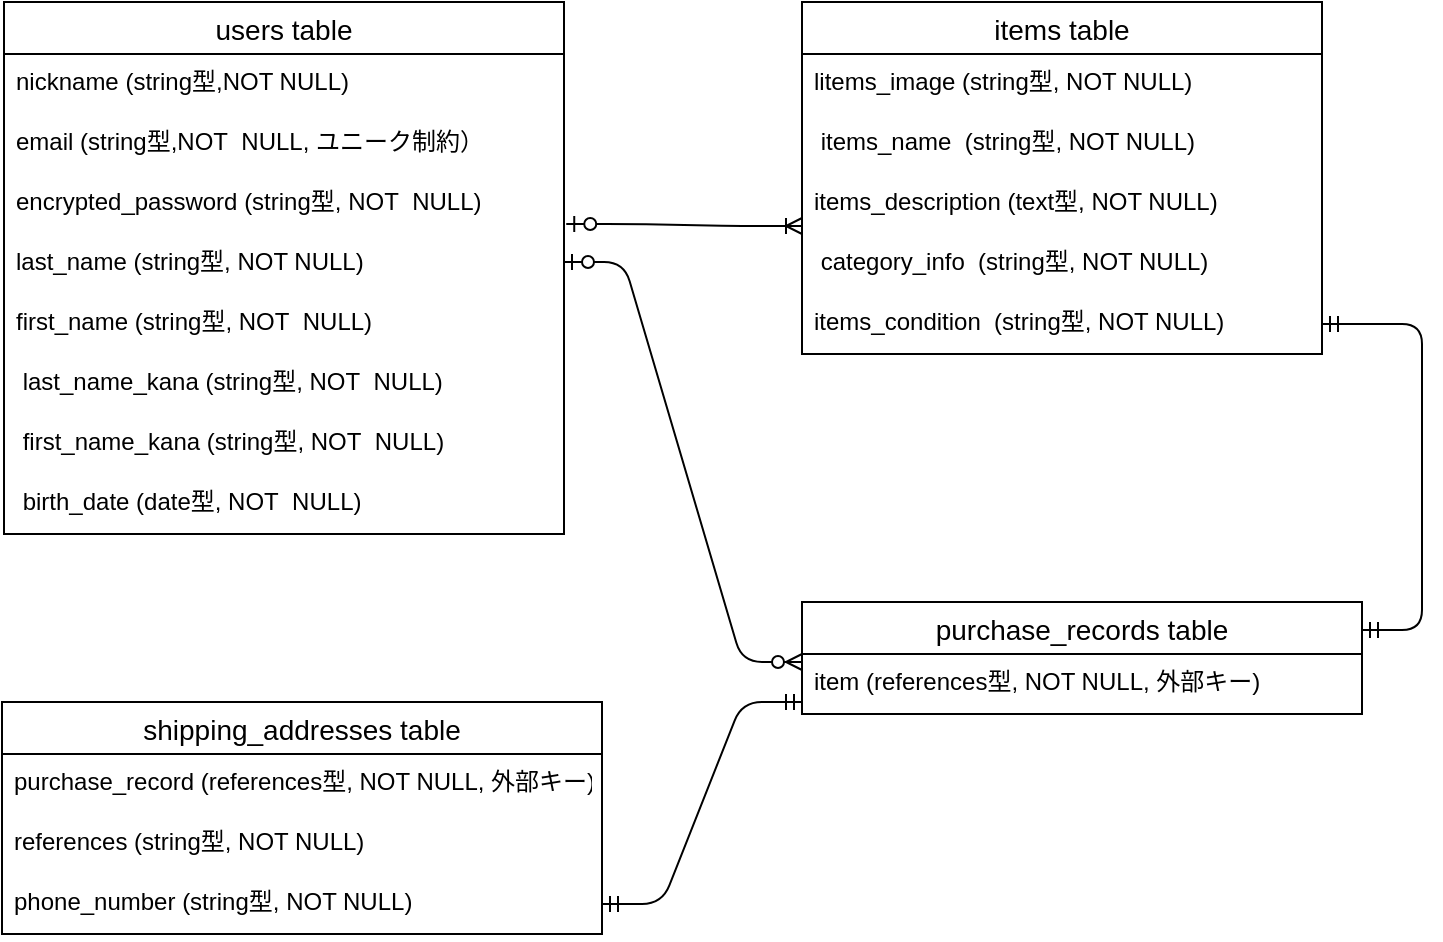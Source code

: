 <mxfile>
    <diagram id="MxuC3IoGH4ojOCcU3gQt" name="ページ1">
        <mxGraphModel dx="1163" dy="779" grid="1" gridSize="10" guides="1" tooltips="1" connect="1" arrows="1" fold="1" page="1" pageScale="1" pageWidth="827" pageHeight="1169" math="0" shadow="0">
            <root>
                <mxCell id="0"/>
                <mxCell id="1" parent="0"/>
                <mxCell id="yUhPNyZuzkluN0zfqJiq-1" value="users table" style="swimlane;fontStyle=0;childLayout=stackLayout;horizontal=1;startSize=26;horizontalStack=0;resizeParent=1;resizeParentMax=0;resizeLast=0;collapsible=1;marginBottom=0;align=center;fontSize=14;" vertex="1" parent="1">
                    <mxGeometry x="41" y="70" width="280" height="266" as="geometry"/>
                </mxCell>
                <mxCell id="yUhPNyZuzkluN0zfqJiq-2" value="nickname (string型,NOT NULL)" style="text;strokeColor=none;fillColor=none;spacingLeft=4;spacingRight=4;overflow=hidden;rotatable=0;points=[[0,0.5],[1,0.5]];portConstraint=eastwest;fontSize=12;" vertex="1" parent="yUhPNyZuzkluN0zfqJiq-1">
                    <mxGeometry y="26" width="280" height="30" as="geometry"/>
                </mxCell>
                <mxCell id="yUhPNyZuzkluN0zfqJiq-3" value="email (string型,NOT  NULL, ユニーク制約）&#10;" style="text;strokeColor=none;fillColor=none;spacingLeft=4;spacingRight=4;overflow=hidden;rotatable=0;points=[[0,0.5],[1,0.5]];portConstraint=eastwest;fontSize=12;" vertex="1" parent="yUhPNyZuzkluN0zfqJiq-1">
                    <mxGeometry y="56" width="280" height="30" as="geometry"/>
                </mxCell>
                <mxCell id="yUhPNyZuzkluN0zfqJiq-11" value="encrypted_password (string型, NOT  NULL)&#10;" style="text;strokeColor=none;fillColor=none;spacingLeft=4;spacingRight=4;overflow=hidden;rotatable=0;points=[[0,0.5],[1,0.5]];portConstraint=eastwest;fontSize=12;" vertex="1" parent="yUhPNyZuzkluN0zfqJiq-1">
                    <mxGeometry y="86" width="280" height="30" as="geometry"/>
                </mxCell>
                <mxCell id="yUhPNyZuzkluN0zfqJiq-17" value="last_name (string型, NOT NULL)" style="text;strokeColor=none;fillColor=none;spacingLeft=4;spacingRight=4;overflow=hidden;rotatable=0;points=[[0,0.5],[1,0.5]];portConstraint=eastwest;fontSize=12;" vertex="1" parent="yUhPNyZuzkluN0zfqJiq-1">
                    <mxGeometry y="116" width="280" height="30" as="geometry"/>
                </mxCell>
                <mxCell id="yUhPNyZuzkluN0zfqJiq-18" value="first_name (string型, NOT  NULL)&#10;" style="text;strokeColor=none;fillColor=none;spacingLeft=4;spacingRight=4;overflow=hidden;rotatable=0;points=[[0,0.5],[1,0.5]];portConstraint=eastwest;fontSize=12;" vertex="1" parent="yUhPNyZuzkluN0zfqJiq-1">
                    <mxGeometry y="146" width="280" height="30" as="geometry"/>
                </mxCell>
                <mxCell id="yUhPNyZuzkluN0zfqJiq-15" value=" last_name_kana (string型, NOT  NULL)&#10;" style="text;strokeColor=none;fillColor=none;spacingLeft=4;spacingRight=4;overflow=hidden;rotatable=0;points=[[0,0.5],[1,0.5]];portConstraint=eastwest;fontSize=12;" vertex="1" parent="yUhPNyZuzkluN0zfqJiq-1">
                    <mxGeometry y="176" width="280" height="30" as="geometry"/>
                </mxCell>
                <mxCell id="yUhPNyZuzkluN0zfqJiq-19" value=" first_name_kana (string型, NOT  NULL)&#10;" style="text;strokeColor=none;fillColor=none;spacingLeft=4;spacingRight=4;overflow=hidden;rotatable=0;points=[[0,0.5],[1,0.5]];portConstraint=eastwest;fontSize=12;" vertex="1" parent="yUhPNyZuzkluN0zfqJiq-1">
                    <mxGeometry y="206" width="280" height="30" as="geometry"/>
                </mxCell>
                <mxCell id="yUhPNyZuzkluN0zfqJiq-13" value=" birth_date (date型, NOT  NULL)&#10;" style="text;strokeColor=none;fillColor=none;spacingLeft=4;spacingRight=4;overflow=hidden;rotatable=0;points=[[0,0.5],[1,0.5]];portConstraint=eastwest;fontSize=12;" vertex="1" parent="yUhPNyZuzkluN0zfqJiq-1">
                    <mxGeometry y="236" width="280" height="30" as="geometry"/>
                </mxCell>
                <mxCell id="yUhPNyZuzkluN0zfqJiq-20" value="items table" style="swimlane;fontStyle=0;childLayout=stackLayout;horizontal=1;startSize=26;horizontalStack=0;resizeParent=1;resizeParentMax=0;resizeLast=0;collapsible=1;marginBottom=0;align=center;fontSize=14;" vertex="1" parent="1">
                    <mxGeometry x="440" y="70" width="260" height="176" as="geometry"/>
                </mxCell>
                <mxCell id="yUhPNyZuzkluN0zfqJiq-21" value="litems_image (string型, NOT NULL)" style="text;strokeColor=none;fillColor=none;spacingLeft=4;spacingRight=4;overflow=hidden;rotatable=0;points=[[0,0.5],[1,0.5]];portConstraint=eastwest;fontSize=12;" vertex="1" parent="yUhPNyZuzkluN0zfqJiq-20">
                    <mxGeometry y="26" width="260" height="30" as="geometry"/>
                </mxCell>
                <mxCell id="yUhPNyZuzkluN0zfqJiq-24" value=" items_name  (string型, NOT NULL)" style="text;strokeColor=none;fillColor=none;spacingLeft=4;spacingRight=4;overflow=hidden;rotatable=0;points=[[0,0.5],[1,0.5]];portConstraint=eastwest;fontSize=12;" vertex="1" parent="yUhPNyZuzkluN0zfqJiq-20">
                    <mxGeometry y="56" width="260" height="30" as="geometry"/>
                </mxCell>
                <mxCell id="yUhPNyZuzkluN0zfqJiq-25" value="items_description (text型, NOT NULL)" style="text;strokeColor=none;fillColor=none;spacingLeft=4;spacingRight=4;overflow=hidden;rotatable=0;points=[[0,0.5],[1,0.5]];portConstraint=eastwest;fontSize=12;" vertex="1" parent="yUhPNyZuzkluN0zfqJiq-20">
                    <mxGeometry y="86" width="260" height="30" as="geometry"/>
                </mxCell>
                <mxCell id="yUhPNyZuzkluN0zfqJiq-22" value=" category_info  (string型, NOT NULL)" style="text;strokeColor=none;fillColor=none;spacingLeft=4;spacingRight=4;overflow=hidden;rotatable=0;points=[[0,0.5],[1,0.5]];portConstraint=eastwest;fontSize=12;" vertex="1" parent="yUhPNyZuzkluN0zfqJiq-20">
                    <mxGeometry y="116" width="260" height="30" as="geometry"/>
                </mxCell>
                <mxCell id="yUhPNyZuzkluN0zfqJiq-23" value="items_condition  (string型, NOT NULL)" style="text;strokeColor=none;fillColor=none;spacingLeft=4;spacingRight=4;overflow=hidden;rotatable=0;points=[[0,0.5],[1,0.5]];portConstraint=eastwest;fontSize=12;" vertex="1" parent="yUhPNyZuzkluN0zfqJiq-20">
                    <mxGeometry y="146" width="260" height="30" as="geometry"/>
                </mxCell>
                <mxCell id="yUhPNyZuzkluN0zfqJiq-26" value="purchase_records table" style="swimlane;fontStyle=0;childLayout=stackLayout;horizontal=1;startSize=26;horizontalStack=0;resizeParent=1;resizeParentMax=0;resizeLast=0;collapsible=1;marginBottom=0;align=center;fontSize=14;" vertex="1" parent="1">
                    <mxGeometry x="440" y="370" width="280" height="56" as="geometry"/>
                </mxCell>
                <mxCell id="yUhPNyZuzkluN0zfqJiq-29" value="item (references型, NOT NULL, 外部キー)" style="text;strokeColor=none;fillColor=none;spacingLeft=4;spacingRight=4;overflow=hidden;rotatable=0;points=[[0,0.5],[1,0.5]];portConstraint=eastwest;fontSize=12;" vertex="1" parent="yUhPNyZuzkluN0zfqJiq-26">
                    <mxGeometry y="26" width="280" height="30" as="geometry"/>
                </mxCell>
                <mxCell id="yUhPNyZuzkluN0zfqJiq-30" value="shipping_addresses table" style="swimlane;fontStyle=0;childLayout=stackLayout;horizontal=1;startSize=26;horizontalStack=0;resizeParent=1;resizeParentMax=0;resizeLast=0;collapsible=1;marginBottom=0;align=center;fontSize=14;" vertex="1" parent="1">
                    <mxGeometry x="40" y="420" width="300" height="116" as="geometry"/>
                </mxCell>
                <mxCell id="yUhPNyZuzkluN0zfqJiq-31" value="purchase_record (references型, NOT NULL, 外部キー)" style="text;strokeColor=none;fillColor=none;spacingLeft=4;spacingRight=4;overflow=hidden;rotatable=0;points=[[0,0.5],[1,0.5]];portConstraint=eastwest;fontSize=12;" vertex="1" parent="yUhPNyZuzkluN0zfqJiq-30">
                    <mxGeometry y="26" width="300" height="30" as="geometry"/>
                </mxCell>
                <mxCell id="yUhPNyZuzkluN0zfqJiq-32" value="references (string型, NOT NULL)" style="text;strokeColor=none;fillColor=none;spacingLeft=4;spacingRight=4;overflow=hidden;rotatable=0;points=[[0,0.5],[1,0.5]];portConstraint=eastwest;fontSize=12;" vertex="1" parent="yUhPNyZuzkluN0zfqJiq-30">
                    <mxGeometry y="56" width="300" height="30" as="geometry"/>
                </mxCell>
                <mxCell id="yUhPNyZuzkluN0zfqJiq-33" value="phone_number (string型, NOT NULL)" style="text;strokeColor=none;fillColor=none;spacingLeft=4;spacingRight=4;overflow=hidden;rotatable=0;points=[[0,0.5],[1,0.5]];portConstraint=eastwest;fontSize=12;" vertex="1" parent="yUhPNyZuzkluN0zfqJiq-30">
                    <mxGeometry y="86" width="300" height="30" as="geometry"/>
                </mxCell>
                <mxCell id="yUhPNyZuzkluN0zfqJiq-34" value="" style="edgeStyle=entityRelationEdgeStyle;fontSize=12;html=1;endArrow=ERoneToMany;startArrow=ERzeroToOne;exitX=1.004;exitY=0.833;exitDx=0;exitDy=0;exitPerimeter=0;" edge="1" parent="1" source="yUhPNyZuzkluN0zfqJiq-11">
                    <mxGeometry width="100" height="100" relative="1" as="geometry">
                        <mxPoint x="330" y="180" as="sourcePoint"/>
                        <mxPoint x="440" y="182" as="targetPoint"/>
                    </mxGeometry>
                </mxCell>
                <mxCell id="yUhPNyZuzkluN0zfqJiq-37" value="" style="edgeStyle=entityRelationEdgeStyle;fontSize=12;html=1;endArrow=ERzeroToMany;startArrow=ERzeroToOne;" edge="1" parent="1">
                    <mxGeometry width="100" height="100" relative="1" as="geometry">
                        <mxPoint x="321" y="200" as="sourcePoint"/>
                        <mxPoint x="440" y="400" as="targetPoint"/>
                    </mxGeometry>
                </mxCell>
                <mxCell id="yUhPNyZuzkluN0zfqJiq-38" value="" style="edgeStyle=entityRelationEdgeStyle;fontSize=12;html=1;endArrow=ERmandOne;startArrow=ERmandOne;entryX=1;entryY=0.5;entryDx=0;entryDy=0;" edge="1" parent="1" target="yUhPNyZuzkluN0zfqJiq-23">
                    <mxGeometry width="100" height="100" relative="1" as="geometry">
                        <mxPoint x="720" y="384" as="sourcePoint"/>
                        <mxPoint x="630" y="260" as="targetPoint"/>
                    </mxGeometry>
                </mxCell>
                <mxCell id="yUhPNyZuzkluN0zfqJiq-39" value="" style="edgeStyle=entityRelationEdgeStyle;fontSize=12;html=1;endArrow=ERmandOne;startArrow=ERmandOne;exitX=1;exitY=0.5;exitDx=0;exitDy=0;" edge="1" parent="1" source="yUhPNyZuzkluN0zfqJiq-33">
                    <mxGeometry width="100" height="100" relative="1" as="geometry">
                        <mxPoint x="340" y="520" as="sourcePoint"/>
                        <mxPoint x="440" y="420" as="targetPoint"/>
                    </mxGeometry>
                </mxCell>
            </root>
        </mxGraphModel>
    </diagram>
</mxfile>
